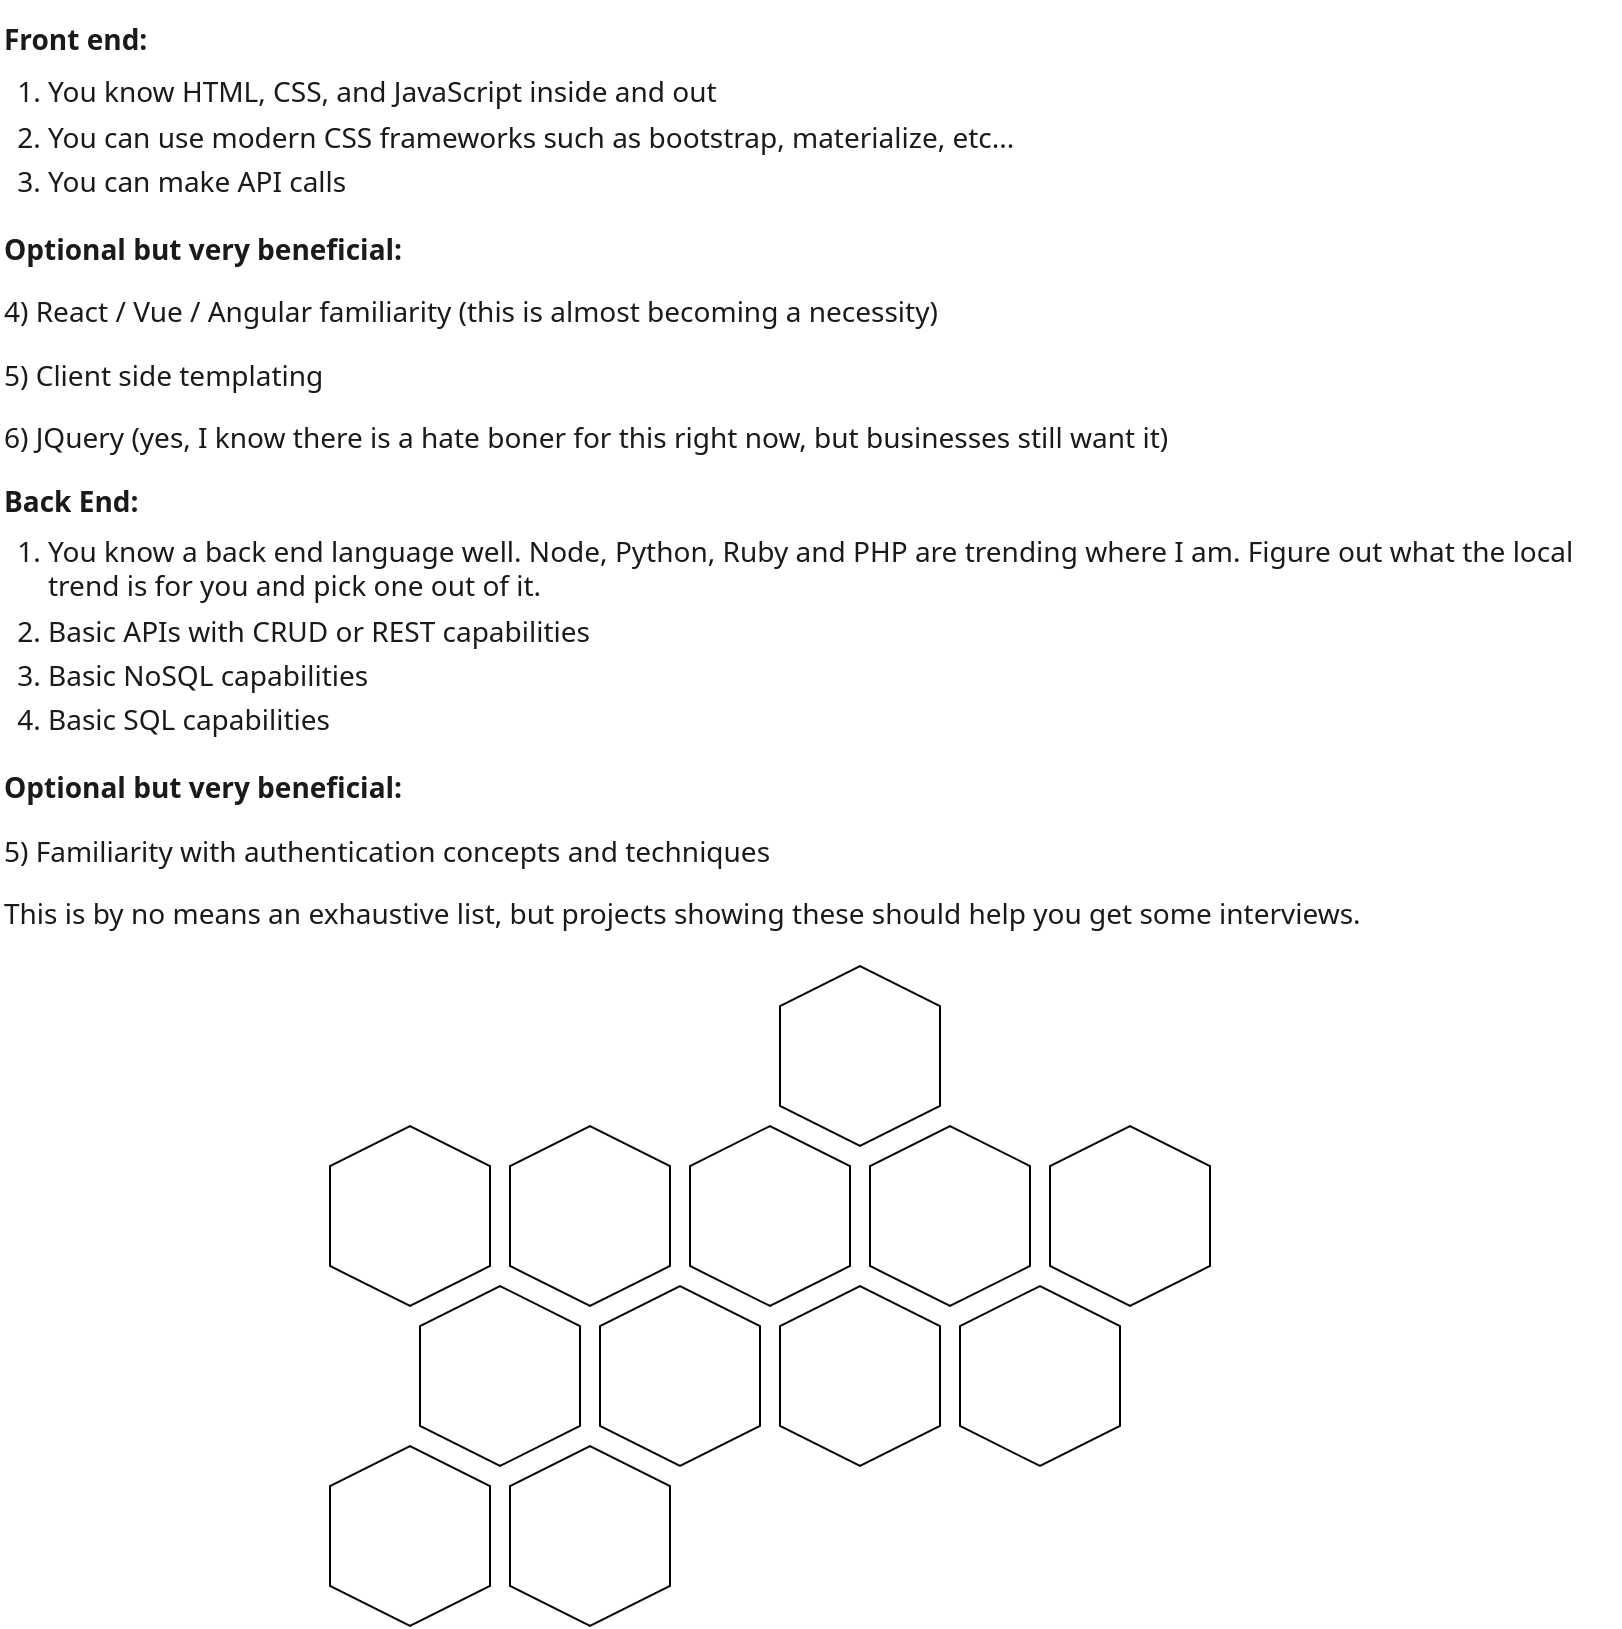 <mxfile version="14.5.7" type="device" pages="2"><diagram id="uWvvmGbtO6cd_hSibX08" name="Page-1"><mxGraphModel dx="2200" dy="1869" grid="1" gridSize="10" guides="1" tooltips="1" connect="1" arrows="1" fold="1" page="1" pageScale="1" pageWidth="850" pageHeight="1100" math="0" shadow="0"><root><mxCell id="0"/><mxCell id="1" parent="0"/><mxCell id="JBWmoG4zbhjc7RSa-R6L-1" value="&lt;p class=&quot;_1qeIAgB0cPwnLhDF9XSiJM&quot; style=&quot;margin: 0px ; padding: 0.8em 0px 0.25em ; border: 0px ; font-stretch: inherit ; font-size: 14px ; line-height: inherit ; font-family: &amp;#34;noto sans&amp;#34; , &amp;#34;arial&amp;#34; , sans-serif ; vertical-align: baseline ; color: rgb(26 , 26 , 27) ; background-color: rgb(255 , 255 , 255)&quot;&gt;&lt;span class=&quot;_12FoOEddL7j_RgMQN0SNeU&quot; style=&quot;margin: 0px ; padding: 0px ; border: 0px ; font-style: inherit ; font-variant: inherit ; font-weight: 700 ; font-stretch: inherit ; font-size: inherit ; line-height: inherit ; font-family: inherit ; vertical-align: baseline&quot;&gt;Front end:&lt;/span&gt;&lt;/p&gt;&lt;ol class=&quot;_1eJr7K139jnMstd4HajqYP&quot; style=&quot;margin: 4px 0px 4px 8px ; padding: 0px ; border: 0px ; font-stretch: inherit ; font-size: 14px ; line-height: inherit ; font-family: &amp;#34;noto sans&amp;#34; , &amp;#34;arial&amp;#34; , sans-serif ; vertical-align: baseline ; list-style-position: outside ; color: rgb(26 , 26 , 27) ; background-color: rgb(255 , 255 , 255)&quot;&gt;&lt;li class=&quot;_3gqTEjt4x9UIIpWiro7YXz&quot; style=&quot;margin: 0.4em 1em ; padding: 0px ; border: 0px ; font: inherit ; vertical-align: baseline&quot;&gt;&lt;p class=&quot;_1qeIAgB0cPwnLhDF9XSiJM&quot; style=&quot;margin: 0px ; padding: 0px ; border: 0px ; font: inherit ; vertical-align: baseline&quot;&gt;You know HTML, CSS, and JavaScript inside and out&lt;/p&gt;&lt;/li&gt;&lt;li class=&quot;_3gqTEjt4x9UIIpWiro7YXz&quot; style=&quot;margin: 0.4em 1em ; padding: 0px ; border: 0px ; font: inherit ; vertical-align: baseline&quot;&gt;&lt;p class=&quot;_1qeIAgB0cPwnLhDF9XSiJM&quot; style=&quot;margin: 0px ; padding: 0px ; border: 0px ; font: inherit ; vertical-align: baseline&quot;&gt;You can use modern CSS frameworks such as bootstrap, materialize, etc...&lt;/p&gt;&lt;/li&gt;&lt;li class=&quot;_3gqTEjt4x9UIIpWiro7YXz&quot; style=&quot;margin: 0.4em 1em ; padding: 0px ; border: 0px ; font: inherit ; vertical-align: baseline&quot;&gt;&lt;p class=&quot;_1qeIAgB0cPwnLhDF9XSiJM&quot; style=&quot;margin: 0px ; padding: 0px ; border: 0px ; font: inherit ; vertical-align: baseline&quot;&gt;You can make API calls&lt;/p&gt;&lt;/li&gt;&lt;/ol&gt;&lt;p class=&quot;_1qeIAgB0cPwnLhDF9XSiJM&quot; style=&quot;margin: 0px ; padding: 0.8em 0px 0.25em ; border: 0px ; font-stretch: inherit ; font-size: 14px ; line-height: inherit ; font-family: &amp;#34;noto sans&amp;#34; , &amp;#34;arial&amp;#34; , sans-serif ; vertical-align: baseline ; color: rgb(26 , 26 , 27) ; background-color: rgb(255 , 255 , 255)&quot;&gt;&lt;span class=&quot;_12FoOEddL7j_RgMQN0SNeU&quot; style=&quot;margin: 0px ; padding: 0px ; border: 0px ; font-style: inherit ; font-variant: inherit ; font-weight: 700 ; font-stretch: inherit ; font-size: inherit ; line-height: inherit ; font-family: inherit ; vertical-align: baseline&quot;&gt;Optional but very beneficial:&lt;/span&gt;&lt;/p&gt;&lt;p class=&quot;_1qeIAgB0cPwnLhDF9XSiJM&quot; style=&quot;margin: 0px ; padding: 0.8em 0px 0.25em ; border: 0px ; font-stretch: inherit ; font-size: 14px ; line-height: inherit ; font-family: &amp;#34;noto sans&amp;#34; , &amp;#34;arial&amp;#34; , sans-serif ; vertical-align: baseline ; color: rgb(26 , 26 , 27) ; background-color: rgb(255 , 255 , 255)&quot;&gt;4) React / Vue / Angular familiarity (this is almost becoming a necessity)&lt;/p&gt;&lt;p class=&quot;_1qeIAgB0cPwnLhDF9XSiJM&quot; style=&quot;margin: 0px ; padding: 0.8em 0px 0.25em ; border: 0px ; font-stretch: inherit ; font-size: 14px ; line-height: inherit ; font-family: &amp;#34;noto sans&amp;#34; , &amp;#34;arial&amp;#34; , sans-serif ; vertical-align: baseline ; color: rgb(26 , 26 , 27) ; background-color: rgb(255 , 255 , 255)&quot;&gt;5) Client side templating&lt;/p&gt;&lt;p class=&quot;_1qeIAgB0cPwnLhDF9XSiJM&quot; style=&quot;margin: 0px ; padding: 0.8em 0px 0.25em ; border: 0px ; font-stretch: inherit ; font-size: 14px ; line-height: inherit ; font-family: &amp;#34;noto sans&amp;#34; , &amp;#34;arial&amp;#34; , sans-serif ; vertical-align: baseline ; color: rgb(26 , 26 , 27) ; background-color: rgb(255 , 255 , 255)&quot;&gt;6) JQuery (yes, I know there is a hate boner for this right now, but businesses still want it)&lt;/p&gt;&lt;p class=&quot;_1qeIAgB0cPwnLhDF9XSiJM&quot; style=&quot;margin: 0px ; padding: 0.8em 0px 0.25em ; border: 0px ; font-stretch: inherit ; font-size: 14px ; line-height: inherit ; font-family: &amp;#34;noto sans&amp;#34; , &amp;#34;arial&amp;#34; , sans-serif ; vertical-align: baseline ; color: rgb(26 , 26 , 27) ; background-color: rgb(255 , 255 , 255)&quot;&gt;&lt;span class=&quot;_12FoOEddL7j_RgMQN0SNeU&quot; style=&quot;margin: 0px ; padding: 0px ; border: 0px ; font-style: inherit ; font-variant: inherit ; font-weight: 700 ; font-stretch: inherit ; font-size: inherit ; line-height: inherit ; font-family: inherit ; vertical-align: baseline&quot;&gt;Back End:&lt;/span&gt;&lt;/p&gt;&lt;ol class=&quot;_1eJr7K139jnMstd4HajqYP&quot; style=&quot;margin: 4px 0px 4px 8px ; padding: 0px ; border: 0px ; font-stretch: inherit ; font-size: 14px ; line-height: inherit ; font-family: &amp;#34;noto sans&amp;#34; , &amp;#34;arial&amp;#34; , sans-serif ; vertical-align: baseline ; list-style-position: outside ; color: rgb(26 , 26 , 27) ; background-color: rgb(255 , 255 , 255)&quot;&gt;&lt;li class=&quot;_3gqTEjt4x9UIIpWiro7YXz&quot; style=&quot;margin: 0.4em 1em ; padding: 0px ; border: 0px ; font: inherit ; vertical-align: baseline&quot;&gt;&lt;p class=&quot;_1qeIAgB0cPwnLhDF9XSiJM&quot; style=&quot;margin: 0px ; padding: 0px ; border: 0px ; font: inherit ; vertical-align: baseline&quot;&gt;You know a back end language well. Node, Python, Ruby and PHP are trending where I am. Figure out what the local trend is for you and pick one out of it.&lt;/p&gt;&lt;/li&gt;&lt;li class=&quot;_3gqTEjt4x9UIIpWiro7YXz&quot; style=&quot;margin: 0.4em 1em ; padding: 0px ; border: 0px ; font: inherit ; vertical-align: baseline&quot;&gt;&lt;p class=&quot;_1qeIAgB0cPwnLhDF9XSiJM&quot; style=&quot;margin: 0px ; padding: 0px ; border: 0px ; font: inherit ; vertical-align: baseline&quot;&gt;Basic APIs with CRUD or REST capabilities&lt;/p&gt;&lt;/li&gt;&lt;li class=&quot;_3gqTEjt4x9UIIpWiro7YXz&quot; style=&quot;margin: 0.4em 1em ; padding: 0px ; border: 0px ; font: inherit ; vertical-align: baseline&quot;&gt;&lt;p class=&quot;_1qeIAgB0cPwnLhDF9XSiJM&quot; style=&quot;margin: 0px ; padding: 0px ; border: 0px ; font: inherit ; vertical-align: baseline&quot;&gt;Basic NoSQL capabilities&lt;/p&gt;&lt;/li&gt;&lt;li class=&quot;_3gqTEjt4x9UIIpWiro7YXz&quot; style=&quot;margin: 0.4em 1em ; padding: 0px ; border: 0px ; font: inherit ; vertical-align: baseline&quot;&gt;&lt;p class=&quot;_1qeIAgB0cPwnLhDF9XSiJM&quot; style=&quot;margin: 0px ; padding: 0px ; border: 0px ; font: inherit ; vertical-align: baseline&quot;&gt;Basic SQL capabilities&lt;/p&gt;&lt;/li&gt;&lt;/ol&gt;&lt;p class=&quot;_1qeIAgB0cPwnLhDF9XSiJM&quot; style=&quot;margin: 0px ; padding: 0.8em 0px 0.25em ; border: 0px ; font-stretch: inherit ; font-size: 14px ; line-height: inherit ; font-family: &amp;#34;noto sans&amp;#34; , &amp;#34;arial&amp;#34; , sans-serif ; vertical-align: baseline ; color: rgb(26 , 26 , 27) ; background-color: rgb(255 , 255 , 255)&quot;&gt;&lt;span class=&quot;_12FoOEddL7j_RgMQN0SNeU&quot; style=&quot;margin: 0px ; padding: 0px ; border: 0px ; font-style: inherit ; font-variant: inherit ; font-weight: 700 ; font-stretch: inherit ; font-size: inherit ; line-height: inherit ; font-family: inherit ; vertical-align: baseline&quot;&gt;Optional but very beneficial:&lt;/span&gt;&lt;/p&gt;&lt;p class=&quot;_1qeIAgB0cPwnLhDF9XSiJM&quot; style=&quot;margin: 0px ; padding: 0.8em 0px 0.25em ; border: 0px ; font-stretch: inherit ; font-size: 14px ; line-height: inherit ; font-family: &amp;#34;noto sans&amp;#34; , &amp;#34;arial&amp;#34; , sans-serif ; vertical-align: baseline ; color: rgb(26 , 26 , 27) ; background-color: rgb(255 , 255 , 255)&quot;&gt;5) Familiarity with authentication concepts and techniques&lt;/p&gt;&lt;p class=&quot;_1qeIAgB0cPwnLhDF9XSiJM&quot; style=&quot;margin: 0px ; padding: 0.8em 0px 0px ; border: 0px ; font-stretch: inherit ; font-size: 14px ; line-height: inherit ; font-family: &amp;#34;noto sans&amp;#34; , &amp;#34;arial&amp;#34; , sans-serif ; vertical-align: baseline ; color: rgb(26 , 26 , 27) ; background-color: rgb(255 , 255 , 255)&quot;&gt;This is by no means an exhaustive list, but projects showing these should help you get some interviews.&lt;/p&gt;" style="text;html=1;strokeColor=none;fillColor=none;align=left;verticalAlign=middle;whiteSpace=wrap;rounded=0;" parent="1" vertex="1"><mxGeometry x="-840" y="-1090" width="810" height="450" as="geometry"/></mxCell><mxCell id="JBWmoG4zbhjc7RSa-R6L-3" value="" style="shape=hexagon;perimeter=hexagonPerimeter2;whiteSpace=wrap;html=1;fixedSize=1;rotation=-90;" parent="1" vertex="1"><mxGeometry x="-680" y="-530" width="90" height="80" as="geometry"/></mxCell><mxCell id="JBWmoG4zbhjc7RSa-R6L-4" value="" style="shape=hexagon;perimeter=hexagonPerimeter2;whiteSpace=wrap;html=1;fixedSize=1;rotation=-90;" parent="1" vertex="1"><mxGeometry x="-635" y="-450" width="90" height="80" as="geometry"/></mxCell><mxCell id="JBWmoG4zbhjc7RSa-R6L-5" value="" style="shape=hexagon;perimeter=hexagonPerimeter2;whiteSpace=wrap;html=1;fixedSize=1;rotation=-90;" parent="1" vertex="1"><mxGeometry x="-590" y="-530" width="90" height="80" as="geometry"/></mxCell><mxCell id="JBWmoG4zbhjc7RSa-R6L-6" value="" style="shape=hexagon;perimeter=hexagonPerimeter2;whiteSpace=wrap;html=1;fixedSize=1;rotation=-90;" parent="1" vertex="1"><mxGeometry x="-545" y="-450" width="90" height="80" as="geometry"/></mxCell><mxCell id="JBWmoG4zbhjc7RSa-R6L-7" value="" style="shape=hexagon;perimeter=hexagonPerimeter2;whiteSpace=wrap;html=1;fixedSize=1;rotation=-90;" parent="1" vertex="1"><mxGeometry x="-500" y="-530" width="90" height="80" as="geometry"/></mxCell><mxCell id="JBWmoG4zbhjc7RSa-R6L-8" value="" style="shape=hexagon;perimeter=hexagonPerimeter2;whiteSpace=wrap;html=1;fixedSize=1;rotation=-90;" parent="1" vertex="1"><mxGeometry x="-455" y="-450" width="90" height="80" as="geometry"/></mxCell><mxCell id="JBWmoG4zbhjc7RSa-R6L-9" value="" style="shape=hexagon;perimeter=hexagonPerimeter2;whiteSpace=wrap;html=1;fixedSize=1;rotation=-90;" parent="1" vertex="1"><mxGeometry x="-410" y="-530" width="90" height="80" as="geometry"/></mxCell><mxCell id="JBWmoG4zbhjc7RSa-R6L-10" value="" style="shape=hexagon;perimeter=hexagonPerimeter2;whiteSpace=wrap;html=1;fixedSize=1;rotation=-90;" parent="1" vertex="1"><mxGeometry x="-680" y="-370" width="90" height="80" as="geometry"/></mxCell><mxCell id="JBWmoG4zbhjc7RSa-R6L-11" value="" style="shape=hexagon;perimeter=hexagonPerimeter2;whiteSpace=wrap;html=1;fixedSize=1;rotation=-90;" parent="1" vertex="1"><mxGeometry x="-365" y="-450" width="90" height="80" as="geometry"/></mxCell><mxCell id="JBWmoG4zbhjc7RSa-R6L-12" value="" style="shape=hexagon;perimeter=hexagonPerimeter2;whiteSpace=wrap;html=1;fixedSize=1;rotation=-90;" parent="1" vertex="1"><mxGeometry x="-455" y="-610" width="90" height="80" as="geometry"/></mxCell><mxCell id="JBWmoG4zbhjc7RSa-R6L-13" value="" style="shape=hexagon;perimeter=hexagonPerimeter2;whiteSpace=wrap;html=1;fixedSize=1;rotation=-90;" parent="1" vertex="1"><mxGeometry x="-320" y="-530" width="90" height="80" as="geometry"/></mxCell><mxCell id="JBWmoG4zbhjc7RSa-R6L-14" value="" style="shape=hexagon;perimeter=hexagonPerimeter2;whiteSpace=wrap;html=1;fixedSize=1;rotation=-90;" parent="1" vertex="1"><mxGeometry x="-590" y="-370" width="90" height="80" as="geometry"/></mxCell></root></mxGraphModel></diagram><diagram id="OCcIulIMXGTGuAZ12kvC" name="Page-2"><mxGraphModel dx="1350" dy="769" grid="1" gridSize="10" guides="1" tooltips="1" connect="1" arrows="1" fold="1" page="1" pageScale="1" pageWidth="850" pageHeight="1100" math="0" shadow="0"><root><mxCell id="J2qeg8CS9ZboshTVq_oo-0"/><mxCell id="J2qeg8CS9ZboshTVq_oo-1" parent="J2qeg8CS9ZboshTVq_oo-0"/><mxCell id="k2AdPogzLpLjz4DCyAJJ-0" value="App" style="whiteSpace=wrap;html=1;aspect=fixed;" vertex="1" parent="J2qeg8CS9ZboshTVq_oo-1"><mxGeometry x="50" y="80" width="80" height="80" as="geometry"/></mxCell><mxCell id="k2AdPogzLpLjz4DCyAJJ-1" value="Main" style="whiteSpace=wrap;html=1;aspect=fixed;" vertex="1" parent="J2qeg8CS9ZboshTVq_oo-1"><mxGeometry x="190" y="80" width="80" height="80" as="geometry"/></mxCell></root></mxGraphModel></diagram></mxfile>